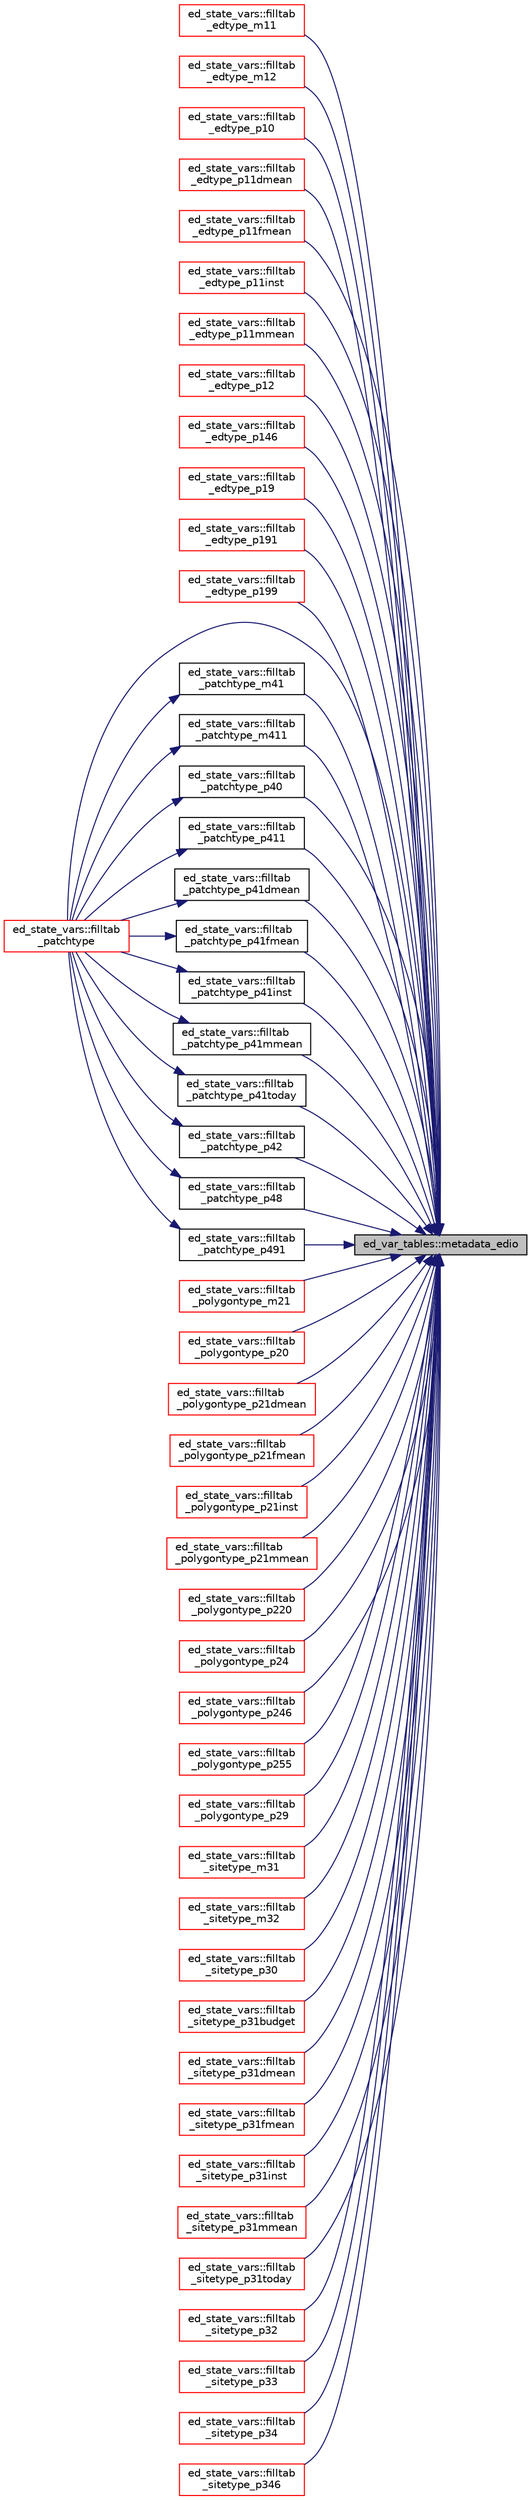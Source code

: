 digraph "ed_var_tables::metadata_edio"
{
 // LATEX_PDF_SIZE
  edge [fontname="Helvetica",fontsize="10",labelfontname="Helvetica",labelfontsize="10"];
  node [fontname="Helvetica",fontsize="10",shape=record];
  rankdir="RL";
  Node1 [label="ed_var_tables::metadata_edio",height=0.2,width=0.4,color="black", fillcolor="grey75", style="filled", fontcolor="black",tooltip=" "];
  Node1 -> Node2 [dir="back",color="midnightblue",fontsize="10",style="solid",fontname="Helvetica"];
  Node2 [label="ed_state_vars::filltab\l_edtype_m11",height=0.2,width=0.4,color="red", fillcolor="white", style="filled",URL="$namespaceed__state__vars.html#ab9eaf06f12f8739d511341e99dad51eb",tooltip="This routine will fill the pointer table with the polygon-level variables (edtype) that have two dime..."];
  Node1 -> Node13 [dir="back",color="midnightblue",fontsize="10",style="solid",fontname="Helvetica"];
  Node13 [label="ed_state_vars::filltab\l_edtype_m12",height=0.2,width=0.4,color="red", fillcolor="white", style="filled",URL="$namespaceed__state__vars.html#a4834dc1fa685230019880cc6c9cf4ed0",tooltip="This routine will fill the pointer table with the polygon-level variables (edtype) that have three di..."];
  Node1 -> Node14 [dir="back",color="midnightblue",fontsize="10",style="solid",fontname="Helvetica"];
  Node14 [label="ed_state_vars::filltab\l_edtype_p10",height=0.2,width=0.4,color="red", fillcolor="white", style="filled",URL="$namespaceed__state__vars.html#abb260c56b27f849e311a4ff12439a2d6",tooltip="This routine will fill the pointer table with the polygon-level variables (edtype) that have one dime..."];
  Node1 -> Node15 [dir="back",color="midnightblue",fontsize="10",style="solid",fontname="Helvetica"];
  Node15 [label="ed_state_vars::filltab\l_edtype_p11dmean",height=0.2,width=0.4,color="red", fillcolor="white", style="filled",URL="$namespaceed__state__vars.html#a7ed69aec83eaa248927d38ddd7a67daa",tooltip="This routine will fill the pointer table with the polygon-level variables (edtype) that have one dime..."];
  Node1 -> Node16 [dir="back",color="midnightblue",fontsize="10",style="solid",fontname="Helvetica"];
  Node16 [label="ed_state_vars::filltab\l_edtype_p11fmean",height=0.2,width=0.4,color="red", fillcolor="white", style="filled",URL="$namespaceed__state__vars.html#a6d7159b5099487f658877739e29f3f40",tooltip="This routine will fill the pointer table with the polygon-level variables (edtype) that have one dime..."];
  Node1 -> Node17 [dir="back",color="midnightblue",fontsize="10",style="solid",fontname="Helvetica"];
  Node17 [label="ed_state_vars::filltab\l_edtype_p11inst",height=0.2,width=0.4,color="red", fillcolor="white", style="filled",URL="$namespaceed__state__vars.html#a256581db31438ac1eab6658d8eed7e6d",tooltip="This routine will fill the pointer table with the polygon-level variables (edtype) that have one dime..."];
  Node1 -> Node18 [dir="back",color="midnightblue",fontsize="10",style="solid",fontname="Helvetica"];
  Node18 [label="ed_state_vars::filltab\l_edtype_p11mmean",height=0.2,width=0.4,color="red", fillcolor="white", style="filled",URL="$namespaceed__state__vars.html#a714397c35a6eb326065670c98745d2ee",tooltip="This routine will fill the pointer table with the polygon-level variables (edtype) that have one dime..."];
  Node1 -> Node19 [dir="back",color="midnightblue",fontsize="10",style="solid",fontname="Helvetica"];
  Node19 [label="ed_state_vars::filltab\l_edtype_p12",height=0.2,width=0.4,color="red", fillcolor="white", style="filled",URL="$namespaceed__state__vars.html#a78f2d3db9b379cbde2178f6366ebdd06",tooltip="This routine will fill the pointer table with the polygon-level variables (edtype) that have two dime..."];
  Node1 -> Node20 [dir="back",color="midnightblue",fontsize="10",style="solid",fontname="Helvetica"];
  Node20 [label="ed_state_vars::filltab\l_edtype_p146",height=0.2,width=0.4,color="red", fillcolor="white", style="filled",URL="$namespaceed__state__vars.html#a973191c14021cf533e4643205c6623d8",tooltip="This routine will fill the pointer table with the polygon-level variables (edtype) that have three di..."];
  Node1 -> Node21 [dir="back",color="midnightblue",fontsize="10",style="solid",fontname="Helvetica"];
  Node21 [label="ed_state_vars::filltab\l_edtype_p19",height=0.2,width=0.4,color="red", fillcolor="white", style="filled",URL="$namespaceed__state__vars.html#a6265fcb655ce420fb53d9d9a70a676c7",tooltip="This routine will fill the pointer table with the polygon-level variables (edtype) that have two dime..."];
  Node1 -> Node22 [dir="back",color="midnightblue",fontsize="10",style="solid",fontname="Helvetica"];
  Node22 [label="ed_state_vars::filltab\l_edtype_p191",height=0.2,width=0.4,color="red", fillcolor="white", style="filled",URL="$namespaceed__state__vars.html#ac8c4001066687856580431bcfa5c49ff",tooltip="This routine will fill the pointer table with the polygon-level variables (edtype) that have two dime..."];
  Node1 -> Node23 [dir="back",color="midnightblue",fontsize="10",style="solid",fontname="Helvetica"];
  Node23 [label="ed_state_vars::filltab\l_edtype_p199",height=0.2,width=0.4,color="red", fillcolor="white", style="filled",URL="$namespaceed__state__vars.html#a241cb06b937cbad37050f035e6305788",tooltip="This routine will fill the pointer table with the polygon-level variables (edtype) that have three di..."];
  Node1 -> Node24 [dir="back",color="midnightblue",fontsize="10",style="solid",fontname="Helvetica"];
  Node24 [label="ed_state_vars::filltab\l_patchtype",height=0.2,width=0.4,color="red", fillcolor="white", style="filled",URL="$namespaceed__state__vars.html#ac37a860383b752e5263aa945c99824a9",tooltip="This sub-routine fills in the variable table for cohort-level variables."];
  Node1 -> Node25 [dir="back",color="midnightblue",fontsize="10",style="solid",fontname="Helvetica"];
  Node25 [label="ed_state_vars::filltab\l_patchtype_m41",height=0.2,width=0.4,color="black", fillcolor="white", style="filled",URL="$namespaceed__state__vars.html#a326b7df2068b9faa5fc1ea535c86efe2",tooltip="This routine will fill the pointer table with the cohort-level variables (patchtype) that have two di..."];
  Node25 -> Node24 [dir="back",color="midnightblue",fontsize="10",style="solid",fontname="Helvetica"];
  Node1 -> Node26 [dir="back",color="midnightblue",fontsize="10",style="solid",fontname="Helvetica"];
  Node26 [label="ed_state_vars::filltab\l_patchtype_m411",height=0.2,width=0.4,color="black", fillcolor="white", style="filled",URL="$namespaceed__state__vars.html#ad37021d612198bd02a104790ed58446c",tooltip="This routine will fill the pointer table with the cohort-level variables (patchtype) that have three ..."];
  Node26 -> Node24 [dir="back",color="midnightblue",fontsize="10",style="solid",fontname="Helvetica"];
  Node1 -> Node27 [dir="back",color="midnightblue",fontsize="10",style="solid",fontname="Helvetica"];
  Node27 [label="ed_state_vars::filltab\l_patchtype_p40",height=0.2,width=0.4,color="black", fillcolor="white", style="filled",URL="$namespaceed__state__vars.html#a83c0921d462c47a37c8d6f97dbdb9d72",tooltip="This routine will fill the pointer table with the cohort-level variables (patchtype) that have one di..."];
  Node27 -> Node24 [dir="back",color="midnightblue",fontsize="10",style="solid",fontname="Helvetica"];
  Node1 -> Node28 [dir="back",color="midnightblue",fontsize="10",style="solid",fontname="Helvetica"];
  Node28 [label="ed_state_vars::filltab\l_patchtype_p411",height=0.2,width=0.4,color="black", fillcolor="white", style="filled",URL="$namespaceed__state__vars.html#afa3fe02474e668980d731221824ae0ab",tooltip="This routine will fill the pointer table with the cohort-level variables (patchtype) that have two di..."];
  Node28 -> Node24 [dir="back",color="midnightblue",fontsize="10",style="solid",fontname="Helvetica"];
  Node1 -> Node29 [dir="back",color="midnightblue",fontsize="10",style="solid",fontname="Helvetica"];
  Node29 [label="ed_state_vars::filltab\l_patchtype_p41dmean",height=0.2,width=0.4,color="black", fillcolor="white", style="filled",URL="$namespaceed__state__vars.html#a80a0217d902dbecc06271e51aebabd66",tooltip="This routine will fill the pointer table with the cohort-level variables (patchtype) that have one di..."];
  Node29 -> Node24 [dir="back",color="midnightblue",fontsize="10",style="solid",fontname="Helvetica"];
  Node1 -> Node30 [dir="back",color="midnightblue",fontsize="10",style="solid",fontname="Helvetica"];
  Node30 [label="ed_state_vars::filltab\l_patchtype_p41fmean",height=0.2,width=0.4,color="black", fillcolor="white", style="filled",URL="$namespaceed__state__vars.html#ab1a02c808c212a939e3a4f5cfae22bb1",tooltip="This routine will fill the pointer table with the cohort-level variables (patchtype) that have one di..."];
  Node30 -> Node24 [dir="back",color="midnightblue",fontsize="10",style="solid",fontname="Helvetica"];
  Node1 -> Node31 [dir="back",color="midnightblue",fontsize="10",style="solid",fontname="Helvetica"];
  Node31 [label="ed_state_vars::filltab\l_patchtype_p41inst",height=0.2,width=0.4,color="black", fillcolor="white", style="filled",URL="$namespaceed__state__vars.html#ae15afcbcec31f2654c618be42e1b978d",tooltip="This routine will fill the pointer table with the cohort-level variables (patchtype) that have one di..."];
  Node31 -> Node24 [dir="back",color="midnightblue",fontsize="10",style="solid",fontname="Helvetica"];
  Node1 -> Node32 [dir="back",color="midnightblue",fontsize="10",style="solid",fontname="Helvetica"];
  Node32 [label="ed_state_vars::filltab\l_patchtype_p41mmean",height=0.2,width=0.4,color="black", fillcolor="white", style="filled",URL="$namespaceed__state__vars.html#a292baeb41c4a8aa98c5cd2a67b3679a3",tooltip="This routine will fill the pointer table with the cohort-level variables (patchtype) that have one di..."];
  Node32 -> Node24 [dir="back",color="midnightblue",fontsize="10",style="solid",fontname="Helvetica"];
  Node1 -> Node33 [dir="back",color="midnightblue",fontsize="10",style="solid",fontname="Helvetica"];
  Node33 [label="ed_state_vars::filltab\l_patchtype_p41today",height=0.2,width=0.4,color="black", fillcolor="white", style="filled",URL="$namespaceed__state__vars.html#a045ab8a54e0630e26b2fbdf1754efacd",tooltip="This routine will fill the pointer table with the cohort-level variables (patchtype) that have one di..."];
  Node33 -> Node24 [dir="back",color="midnightblue",fontsize="10",style="solid",fontname="Helvetica"];
  Node1 -> Node34 [dir="back",color="midnightblue",fontsize="10",style="solid",fontname="Helvetica"];
  Node34 [label="ed_state_vars::filltab\l_patchtype_p42",height=0.2,width=0.4,color="black", fillcolor="white", style="filled",URL="$namespaceed__state__vars.html#aff6b5234ab2ac9af7010aebc192f0c88",tooltip="This routine will fill the pointer table with the cohort-level variables (patchtype) that have two di..."];
  Node34 -> Node24 [dir="back",color="midnightblue",fontsize="10",style="solid",fontname="Helvetica"];
  Node1 -> Node35 [dir="back",color="midnightblue",fontsize="10",style="solid",fontname="Helvetica"];
  Node35 [label="ed_state_vars::filltab\l_patchtype_p48",height=0.2,width=0.4,color="black", fillcolor="white", style="filled",URL="$namespaceed__state__vars.html#a5d63e58eeaff5d95d688b551f909aff4",tooltip="This routine will fill the pointer table with the cohort-level variables (patchtype) that have two di..."];
  Node35 -> Node24 [dir="back",color="midnightblue",fontsize="10",style="solid",fontname="Helvetica"];
  Node1 -> Node36 [dir="back",color="midnightblue",fontsize="10",style="solid",fontname="Helvetica"];
  Node36 [label="ed_state_vars::filltab\l_patchtype_p491",height=0.2,width=0.4,color="black", fillcolor="white", style="filled",URL="$namespaceed__state__vars.html#afe586106358ae73ee7436e42a0eab679",tooltip="This routine will fill the pointer table with the cohort-level variables (patchtype) that have two di..."];
  Node36 -> Node24 [dir="back",color="midnightblue",fontsize="10",style="solid",fontname="Helvetica"];
  Node1 -> Node37 [dir="back",color="midnightblue",fontsize="10",style="solid",fontname="Helvetica"];
  Node37 [label="ed_state_vars::filltab\l_polygontype_m21",height=0.2,width=0.4,color="red", fillcolor="white", style="filled",URL="$namespaceed__state__vars.html#ada572b0a43655456a132bf574b33ed7f",tooltip="This routine will fill the pointer table with the site-level variables (polygontype) that have two di..."];
  Node1 -> Node39 [dir="back",color="midnightblue",fontsize="10",style="solid",fontname="Helvetica"];
  Node39 [label="ed_state_vars::filltab\l_polygontype_p20",height=0.2,width=0.4,color="red", fillcolor="white", style="filled",URL="$namespaceed__state__vars.html#a246e5298a265c587bd0f78db320e29c5",tooltip="This routine will fill the pointer table with the site-level variables (polygontype) that have one di..."];
  Node1 -> Node40 [dir="back",color="midnightblue",fontsize="10",style="solid",fontname="Helvetica"];
  Node40 [label="ed_state_vars::filltab\l_polygontype_p21dmean",height=0.2,width=0.4,color="red", fillcolor="white", style="filled",URL="$namespaceed__state__vars.html#a813592d2753b4e952803f077a7d9270b",tooltip="This routine will fill the pointer table with the site-level variables (polygontype) that have one di..."];
  Node1 -> Node41 [dir="back",color="midnightblue",fontsize="10",style="solid",fontname="Helvetica"];
  Node41 [label="ed_state_vars::filltab\l_polygontype_p21fmean",height=0.2,width=0.4,color="red", fillcolor="white", style="filled",URL="$namespaceed__state__vars.html#afa85ef8f0f340a3c70f4070afe429661",tooltip="This routine will fill the pointer table with the site-level variables (polygontype) that have one di..."];
  Node1 -> Node42 [dir="back",color="midnightblue",fontsize="10",style="solid",fontname="Helvetica"];
  Node42 [label="ed_state_vars::filltab\l_polygontype_p21inst",height=0.2,width=0.4,color="red", fillcolor="white", style="filled",URL="$namespaceed__state__vars.html#a05b5b3790eeabf7f1ebc386315be33ff",tooltip="This routine will fill the pointer table with the site-level variables (polygontype) that have one di..."];
  Node1 -> Node43 [dir="back",color="midnightblue",fontsize="10",style="solid",fontname="Helvetica"];
  Node43 [label="ed_state_vars::filltab\l_polygontype_p21mmean",height=0.2,width=0.4,color="red", fillcolor="white", style="filled",URL="$namespaceed__state__vars.html#ac62932511eae57da5b7d3fedd818ccb6",tooltip="This routine will fill the pointer table with the site-level variables (polygontype) that have one di..."];
  Node1 -> Node44 [dir="back",color="midnightblue",fontsize="10",style="solid",fontname="Helvetica"];
  Node44 [label="ed_state_vars::filltab\l_polygontype_p220",height=0.2,width=0.4,color="red", fillcolor="white", style="filled",URL="$namespaceed__state__vars.html#a7d921b75e21a0601c4dac488c4d1aa01",tooltip="This routine will fill the pointer table with the site-level variables (polygontype) that have two di..."];
  Node1 -> Node45 [dir="back",color="midnightblue",fontsize="10",style="solid",fontname="Helvetica"];
  Node45 [label="ed_state_vars::filltab\l_polygontype_p24",height=0.2,width=0.4,color="red", fillcolor="white", style="filled",URL="$namespaceed__state__vars.html#afabb5f55cd27b2d47fc19be14314ee61",tooltip="This routine will fill the pointer table with the site-level variables (polygontype) that have two di..."];
  Node1 -> Node46 [dir="back",color="midnightblue",fontsize="10",style="solid",fontname="Helvetica"];
  Node46 [label="ed_state_vars::filltab\l_polygontype_p246",height=0.2,width=0.4,color="red", fillcolor="white", style="filled",URL="$namespaceed__state__vars.html#a767e7b3c2632bb5bae2c57b3d5671780",tooltip="This routine will fill the pointer table with the site-level variables (polygontype) that have three ..."];
  Node1 -> Node47 [dir="back",color="midnightblue",fontsize="10",style="solid",fontname="Helvetica"];
  Node47 [label="ed_state_vars::filltab\l_polygontype_p255",height=0.2,width=0.4,color="red", fillcolor="white", style="filled",URL="$namespaceed__state__vars.html#af1a7d7f50a0d28613072bb4a1832c3e3",tooltip="This routine will fill the pointer table with the site-level variables (polygontype) that have three ..."];
  Node1 -> Node48 [dir="back",color="midnightblue",fontsize="10",style="solid",fontname="Helvetica"];
  Node48 [label="ed_state_vars::filltab\l_polygontype_p29",height=0.2,width=0.4,color="red", fillcolor="white", style="filled",URL="$namespaceed__state__vars.html#a63083121712f3f902667c53218987e46",tooltip="This routine will fill the pointer table with the site-level variables (polygontype) that have two di..."];
  Node1 -> Node49 [dir="back",color="midnightblue",fontsize="10",style="solid",fontname="Helvetica"];
  Node49 [label="ed_state_vars::filltab\l_sitetype_m31",height=0.2,width=0.4,color="red", fillcolor="white", style="filled",URL="$namespaceed__state__vars.html#aeda801ceb00e5700d0dc3175a0937d16",tooltip="This routine will fill the pointer table with the patch-level variables (sitetype) that have two dime..."];
  Node1 -> Node51 [dir="back",color="midnightblue",fontsize="10",style="solid",fontname="Helvetica"];
  Node51 [label="ed_state_vars::filltab\l_sitetype_m32",height=0.2,width=0.4,color="red", fillcolor="white", style="filled",URL="$namespaceed__state__vars.html#a6f5ed492902141d24d2bd008dd7b68c1",tooltip="This routine will fill the pointer table with the patch-level variables (sitetype) that have three di..."];
  Node1 -> Node52 [dir="back",color="midnightblue",fontsize="10",style="solid",fontname="Helvetica"];
  Node52 [label="ed_state_vars::filltab\l_sitetype_p30",height=0.2,width=0.4,color="red", fillcolor="white", style="filled",URL="$namespaceed__state__vars.html#a556ff3dcf4b87ae8fe4e3319e1196d27",tooltip="This routine will fill the pointer table with the patch-level variables (sitetype) that have one dime..."];
  Node1 -> Node53 [dir="back",color="midnightblue",fontsize="10",style="solid",fontname="Helvetica"];
  Node53 [label="ed_state_vars::filltab\l_sitetype_p31budget",height=0.2,width=0.4,color="red", fillcolor="white", style="filled",URL="$namespaceed__state__vars.html#a2f41d321145c1fc85e33055ee0d4a78c",tooltip="This routine will fill the pointer table with the patch-level variables (sitetype) that have one dime..."];
  Node1 -> Node54 [dir="back",color="midnightblue",fontsize="10",style="solid",fontname="Helvetica"];
  Node54 [label="ed_state_vars::filltab\l_sitetype_p31dmean",height=0.2,width=0.4,color="red", fillcolor="white", style="filled",URL="$namespaceed__state__vars.html#ab7a9ec8185269ed2dda4bf9538a21416",tooltip="This routine will fill the pointer table with the patch-level variables (sitetype) that have one dime..."];
  Node1 -> Node55 [dir="back",color="midnightblue",fontsize="10",style="solid",fontname="Helvetica"];
  Node55 [label="ed_state_vars::filltab\l_sitetype_p31fmean",height=0.2,width=0.4,color="red", fillcolor="white", style="filled",URL="$namespaceed__state__vars.html#a195c33fe08578b92692e488eb565861d",tooltip="This routine will fill the pointer table with the patch-level variables (sitetype) that have one dime..."];
  Node1 -> Node56 [dir="back",color="midnightblue",fontsize="10",style="solid",fontname="Helvetica"];
  Node56 [label="ed_state_vars::filltab\l_sitetype_p31inst",height=0.2,width=0.4,color="red", fillcolor="white", style="filled",URL="$namespaceed__state__vars.html#a8bc8b68929a7a916f6b7935bb29a633a",tooltip="This routine will fill the pointer table with the patch-level variables (sitetype) that have one dime..."];
  Node1 -> Node57 [dir="back",color="midnightblue",fontsize="10",style="solid",fontname="Helvetica"];
  Node57 [label="ed_state_vars::filltab\l_sitetype_p31mmean",height=0.2,width=0.4,color="red", fillcolor="white", style="filled",URL="$namespaceed__state__vars.html#a89840a7049b8ec0e90010deda231bcdc",tooltip="This routine will fill the pointer table with the patch-level variables (sitetype) that have one dime..."];
  Node1 -> Node58 [dir="back",color="midnightblue",fontsize="10",style="solid",fontname="Helvetica"];
  Node58 [label="ed_state_vars::filltab\l_sitetype_p31today",height=0.2,width=0.4,color="red", fillcolor="white", style="filled",URL="$namespaceed__state__vars.html#a242eaeffb4268408922368bfe527904f",tooltip="This routine will fill the pointer table with the patch-level variables (sitetype) that have one dime..."];
  Node1 -> Node59 [dir="back",color="midnightblue",fontsize="10",style="solid",fontname="Helvetica"];
  Node59 [label="ed_state_vars::filltab\l_sitetype_p32",height=0.2,width=0.4,color="red", fillcolor="white", style="filled",URL="$namespaceed__state__vars.html#a42452cec3810c62dd8c72e2d58476bcd",tooltip="This routine will fill the pointer table with the patch-level variables (sitetype) that have two dime..."];
  Node1 -> Node60 [dir="back",color="midnightblue",fontsize="10",style="solid",fontname="Helvetica"];
  Node60 [label="ed_state_vars::filltab\l_sitetype_p33",height=0.2,width=0.4,color="red", fillcolor="white", style="filled",URL="$namespaceed__state__vars.html#ae53d37359e4395c526fd65a95f76c428",tooltip="This routine will fill the pointer table with the patch-level variables (sitetype) that have two dime..."];
  Node1 -> Node61 [dir="back",color="midnightblue",fontsize="10",style="solid",fontname="Helvetica"];
  Node61 [label="ed_state_vars::filltab\l_sitetype_p34",height=0.2,width=0.4,color="red", fillcolor="white", style="filled",URL="$namespaceed__state__vars.html#acf64db19aff9106beb2c20eecbe6afa9",tooltip="This routine will fill the pointer table with the patch-level variables (sitetype) that have two dime..."];
  Node1 -> Node62 [dir="back",color="midnightblue",fontsize="10",style="solid",fontname="Helvetica"];
  Node62 [label="ed_state_vars::filltab\l_sitetype_p346",height=0.2,width=0.4,color="red", fillcolor="white", style="filled",URL="$namespaceed__state__vars.html#ad66c156887d39c17d4cb4b0895e5fe24",tooltip="This routine will fill the pointer table with the patch-level variables (sitetype) that have three di..."];
}
